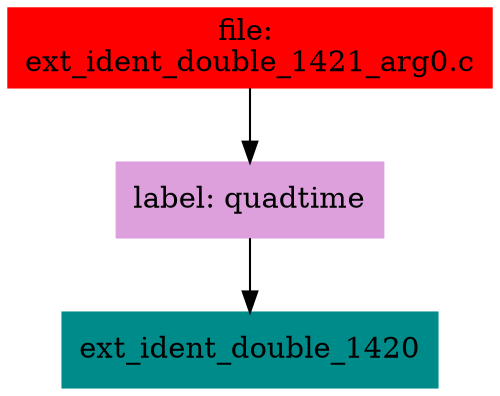 digraph G {
node [shape=box]

0 [label="file: 
ext_ident_double_1421_arg0.c",color=red, style=filled]
1 [label="label: quadtime",color=plum, style=filled]
0 -> 1
2 [label="ext_ident_double_1420",color=cyan4, style=filled]
1 -> 2


}

